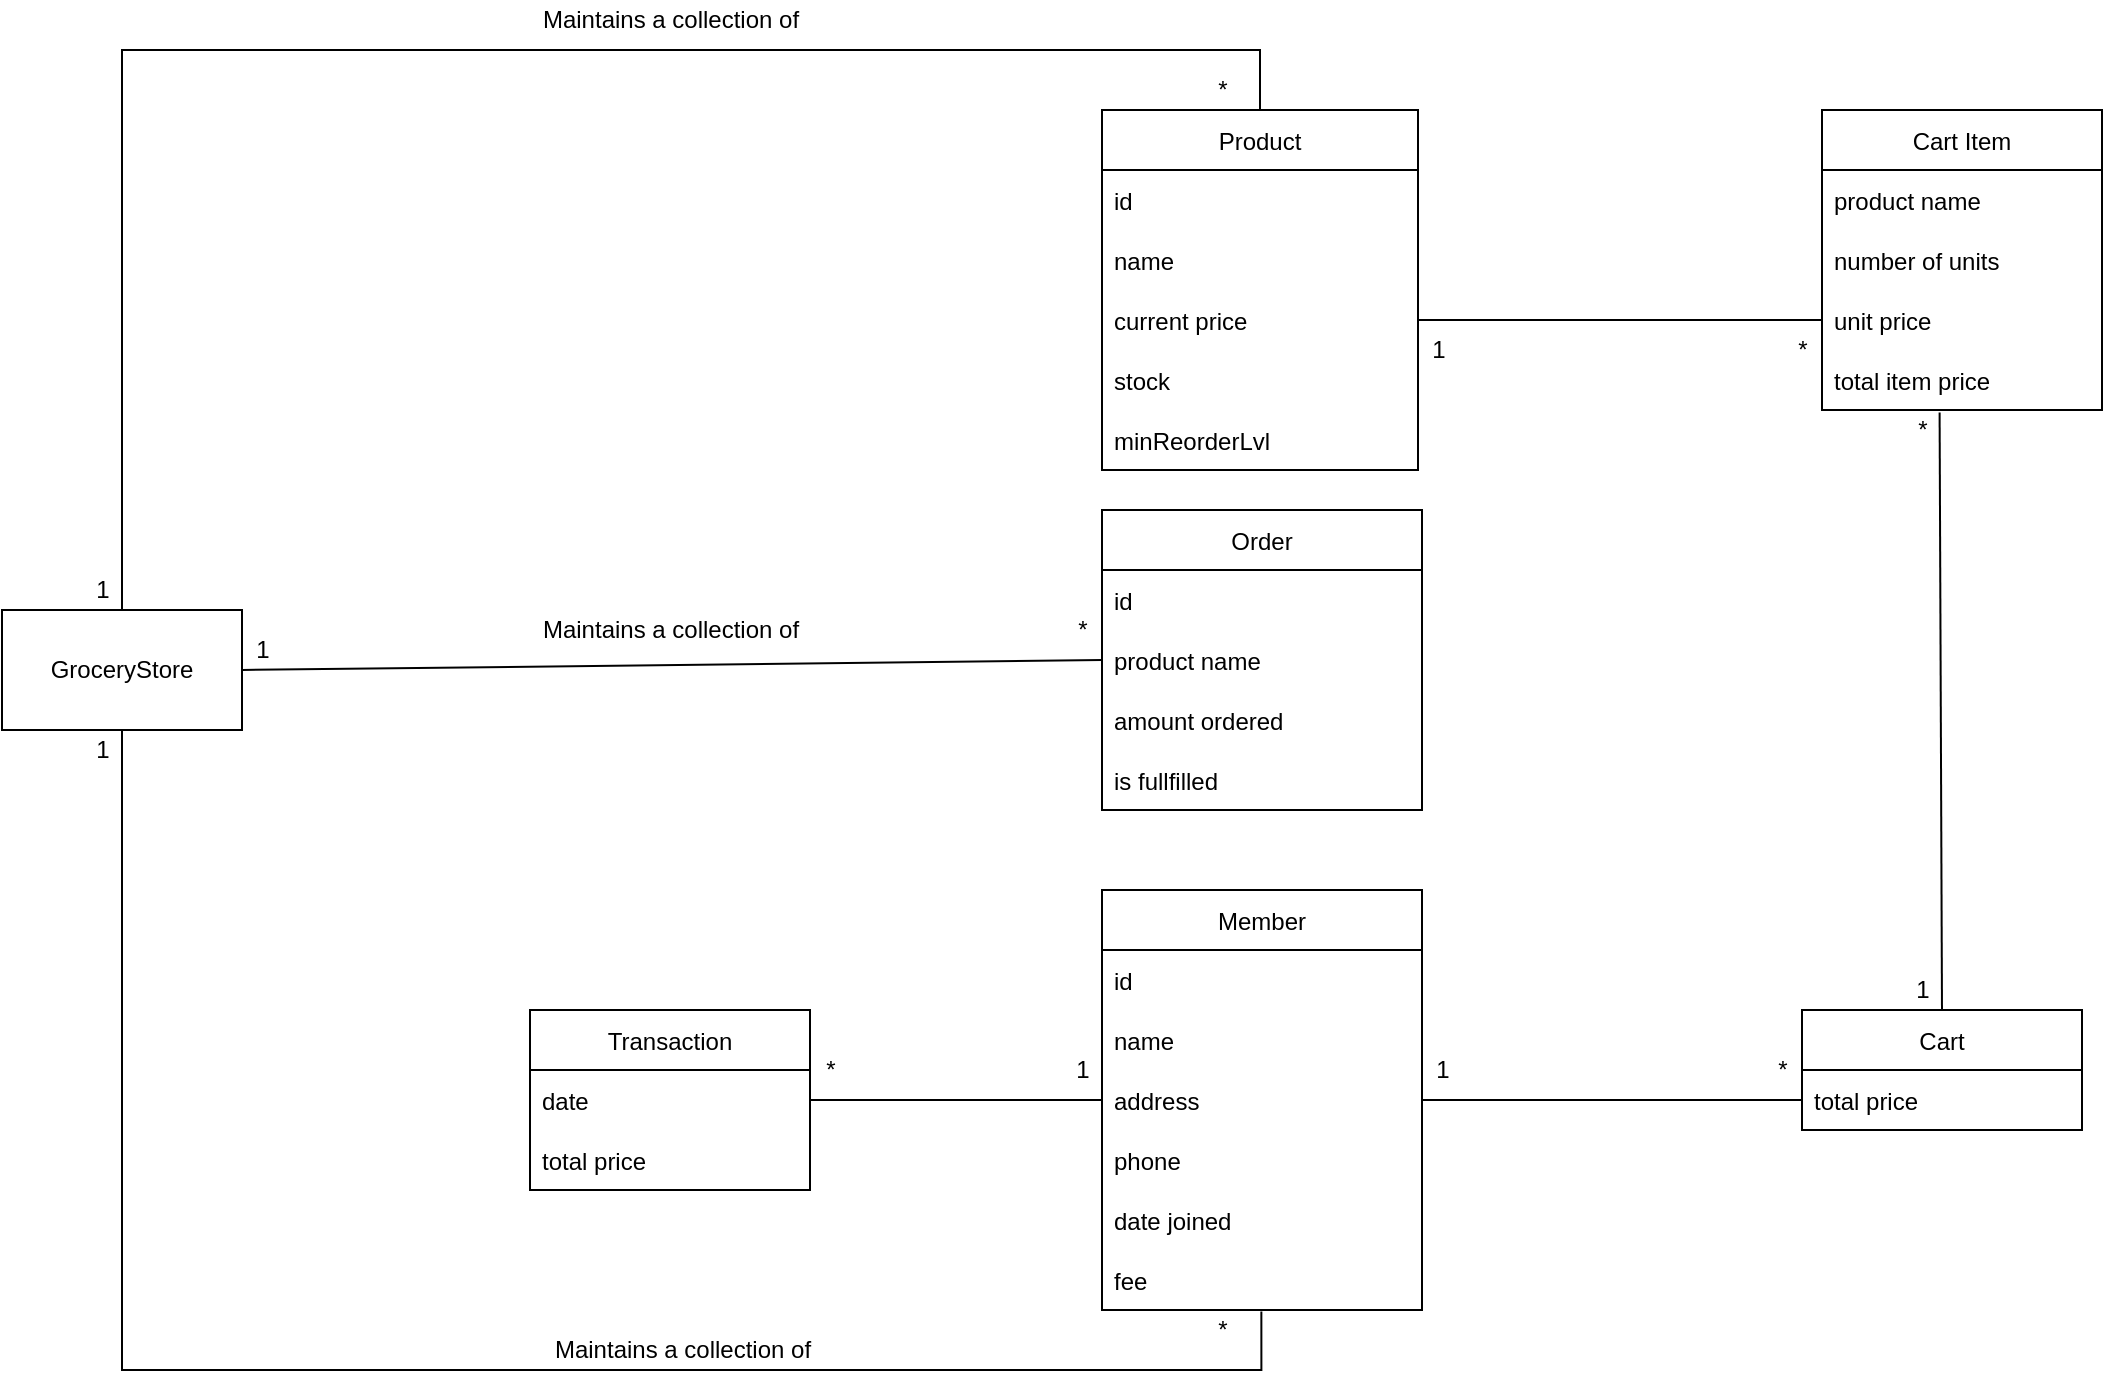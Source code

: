 <mxfile version="15.5.9" type="onedrive"><diagram id="C5RBs43oDa-KdzZeNtuy" name="Page-1"><mxGraphModel dx="1278" dy="1682" grid="1" gridSize="10" guides="1" tooltips="1" connect="1" arrows="1" fold="1" page="1" pageScale="1" pageWidth="827" pageHeight="1169" math="0" shadow="0"><root><mxCell id="WIyWlLk6GJQsqaUBKTNV-0"/><mxCell id="WIyWlLk6GJQsqaUBKTNV-1" parent="WIyWlLk6GJQsqaUBKTNV-0"/><mxCell id="KZ9ZlI8O9Ft7FvwHe1p5-2" value="" style="endArrow=none;html=1;rounded=0;edgeStyle=orthogonalEdgeStyle;entryX=0.498;entryY=1.027;entryDx=0;entryDy=0;entryPerimeter=0;" parent="WIyWlLk6GJQsqaUBKTNV-1" source="KZ9ZlI8O9Ft7FvwHe1p5-27" target="KZ9ZlI8O9Ft7FvwHe1p5-20" edge="1"><mxGeometry width="50" height="50" relative="1" as="geometry"><mxPoint x="130" y="290" as="sourcePoint"/><mxPoint x="720" y="540" as="targetPoint"/><Array as="points"><mxPoint x="130" y="620"/><mxPoint x="700" y="620"/></Array></mxGeometry></mxCell><mxCell id="KZ9ZlI8O9Ft7FvwHe1p5-10" value="Member" style="swimlane;fontStyle=0;childLayout=stackLayout;horizontal=1;startSize=30;horizontalStack=0;resizeParent=1;resizeParentMax=0;resizeLast=0;collapsible=1;marginBottom=0;" parent="WIyWlLk6GJQsqaUBKTNV-1" vertex="1"><mxGeometry x="620" y="380" width="160" height="210" as="geometry"/></mxCell><mxCell id="KZ9ZlI8O9Ft7FvwHe1p5-11" value="id" style="text;strokeColor=none;fillColor=none;align=left;verticalAlign=middle;spacingLeft=4;spacingRight=4;overflow=hidden;points=[[0,0.5],[1,0.5]];portConstraint=eastwest;rotatable=0;" parent="KZ9ZlI8O9Ft7FvwHe1p5-10" vertex="1"><mxGeometry y="30" width="160" height="30" as="geometry"/></mxCell><mxCell id="KZ9ZlI8O9Ft7FvwHe1p5-12" value="name" style="text;strokeColor=none;fillColor=none;align=left;verticalAlign=middle;spacingLeft=4;spacingRight=4;overflow=hidden;points=[[0,0.5],[1,0.5]];portConstraint=eastwest;rotatable=0;" parent="KZ9ZlI8O9Ft7FvwHe1p5-10" vertex="1"><mxGeometry y="60" width="160" height="30" as="geometry"/></mxCell><mxCell id="KZ9ZlI8O9Ft7FvwHe1p5-22" value="address" style="text;strokeColor=none;fillColor=none;align=left;verticalAlign=middle;spacingLeft=4;spacingRight=4;overflow=hidden;points=[[0,0.5],[1,0.5]];portConstraint=eastwest;rotatable=0;" parent="KZ9ZlI8O9Ft7FvwHe1p5-10" vertex="1"><mxGeometry y="90" width="160" height="30" as="geometry"/></mxCell><mxCell id="KZ9ZlI8O9Ft7FvwHe1p5-21" value="phone" style="text;strokeColor=none;fillColor=none;align=left;verticalAlign=middle;spacingLeft=4;spacingRight=4;overflow=hidden;points=[[0,0.5],[1,0.5]];portConstraint=eastwest;rotatable=0;" parent="KZ9ZlI8O9Ft7FvwHe1p5-10" vertex="1"><mxGeometry y="120" width="160" height="30" as="geometry"/></mxCell><mxCell id="KYngflPWPHmZxrWhqt2v-1" value="date joined" style="text;strokeColor=none;fillColor=none;align=left;verticalAlign=middle;spacingLeft=4;spacingRight=4;overflow=hidden;points=[[0,0.5],[1,0.5]];portConstraint=eastwest;rotatable=0;" parent="KZ9ZlI8O9Ft7FvwHe1p5-10" vertex="1"><mxGeometry y="150" width="160" height="30" as="geometry"/></mxCell><mxCell id="KZ9ZlI8O9Ft7FvwHe1p5-20" value="fee" style="text;strokeColor=none;fillColor=none;align=left;verticalAlign=middle;spacingLeft=4;spacingRight=4;overflow=hidden;points=[[0,0.5],[1,0.5]];portConstraint=eastwest;rotatable=0;" parent="KZ9ZlI8O9Ft7FvwHe1p5-10" vertex="1"><mxGeometry y="180" width="160" height="30" as="geometry"/></mxCell><mxCell id="KZ9ZlI8O9Ft7FvwHe1p5-14" value="Product" style="swimlane;fontStyle=0;childLayout=stackLayout;horizontal=1;startSize=30;horizontalStack=0;resizeParent=1;resizeParentMax=0;resizeLast=0;collapsible=1;marginBottom=0;" parent="WIyWlLk6GJQsqaUBKTNV-1" vertex="1"><mxGeometry x="620" y="-10" width="158" height="180" as="geometry"><mxRectangle x="510" y="380" width="70" height="30" as="alternateBounds"/></mxGeometry></mxCell><mxCell id="KZ9ZlI8O9Ft7FvwHe1p5-15" value="id" style="text;strokeColor=none;fillColor=none;align=left;verticalAlign=middle;spacingLeft=4;spacingRight=4;overflow=hidden;points=[[0,0.5],[1,0.5]];portConstraint=eastwest;rotatable=0;" parent="KZ9ZlI8O9Ft7FvwHe1p5-14" vertex="1"><mxGeometry y="30" width="158" height="30" as="geometry"/></mxCell><mxCell id="KZ9ZlI8O9Ft7FvwHe1p5-16" value="name" style="text;strokeColor=none;fillColor=none;align=left;verticalAlign=middle;spacingLeft=4;spacingRight=4;overflow=hidden;points=[[0,0.5],[1,0.5]];portConstraint=eastwest;rotatable=0;" parent="KZ9ZlI8O9Ft7FvwHe1p5-14" vertex="1"><mxGeometry y="60" width="158" height="30" as="geometry"/></mxCell><mxCell id="KZ9ZlI8O9Ft7FvwHe1p5-17" value="current price" style="text;strokeColor=none;fillColor=none;align=left;verticalAlign=middle;spacingLeft=4;spacingRight=4;overflow=hidden;points=[[0,0.5],[1,0.5]];portConstraint=eastwest;rotatable=0;" parent="KZ9ZlI8O9Ft7FvwHe1p5-14" vertex="1"><mxGeometry y="90" width="158" height="30" as="geometry"/></mxCell><mxCell id="IwKiakTcRHvnjxv-xmeN-0" value="stock" style="text;strokeColor=none;fillColor=none;align=left;verticalAlign=middle;spacingLeft=4;spacingRight=4;overflow=hidden;points=[[0,0.5],[1,0.5]];portConstraint=eastwest;rotatable=0;" parent="KZ9ZlI8O9Ft7FvwHe1p5-14" vertex="1"><mxGeometry y="120" width="158" height="30" as="geometry"/></mxCell><mxCell id="KZ9ZlI8O9Ft7FvwHe1p5-24" value="minReorderLvl" style="text;strokeColor=none;fillColor=none;align=left;verticalAlign=middle;spacingLeft=4;spacingRight=4;overflow=hidden;points=[[0,0.5],[1,0.5]];portConstraint=eastwest;rotatable=0;" parent="KZ9ZlI8O9Ft7FvwHe1p5-14" vertex="1"><mxGeometry y="150" width="158" height="30" as="geometry"/></mxCell><mxCell id="KZ9ZlI8O9Ft7FvwHe1p5-27" value="GroceryStore" style="rounded=0;whiteSpace=wrap;html=1;" parent="WIyWlLk6GJQsqaUBKTNV-1" vertex="1"><mxGeometry x="70" y="240" width="120" height="60" as="geometry"/></mxCell><mxCell id="KZ9ZlI8O9Ft7FvwHe1p5-28" value="" style="endArrow=none;html=1;rounded=0;edgeStyle=orthogonalEdgeStyle;exitX=0.5;exitY=0;exitDx=0;exitDy=0;entryX=0.5;entryY=0;entryDx=0;entryDy=0;" parent="WIyWlLk6GJQsqaUBKTNV-1" source="KZ9ZlI8O9Ft7FvwHe1p5-27" target="KZ9ZlI8O9Ft7FvwHe1p5-14" edge="1"><mxGeometry width="50" height="50" relative="1" as="geometry"><mxPoint x="130" y="230" as="sourcePoint"/><mxPoint x="480" y="80" as="targetPoint"/><Array as="points"><mxPoint x="130" y="-40"/><mxPoint x="699" y="-40"/></Array></mxGeometry></mxCell><mxCell id="KZ9ZlI8O9Ft7FvwHe1p5-30" value="Cart" style="swimlane;fontStyle=0;childLayout=stackLayout;horizontal=1;startSize=30;horizontalStack=0;resizeParent=1;resizeParentMax=0;resizeLast=0;collapsible=1;marginBottom=0;" parent="WIyWlLk6GJQsqaUBKTNV-1" vertex="1"><mxGeometry x="970" y="440" width="140" height="60" as="geometry"/></mxCell><mxCell id="KZ9ZlI8O9Ft7FvwHe1p5-31" value="total price" style="text;strokeColor=none;fillColor=none;align=left;verticalAlign=middle;spacingLeft=4;spacingRight=4;overflow=hidden;points=[[0,0.5],[1,0.5]];portConstraint=eastwest;rotatable=0;" parent="KZ9ZlI8O9Ft7FvwHe1p5-30" vertex="1"><mxGeometry y="30" width="140" height="30" as="geometry"/></mxCell><mxCell id="KZ9ZlI8O9Ft7FvwHe1p5-49" value="Maintains a collection of" style="text;html=1;align=center;verticalAlign=middle;resizable=0;points=[];autosize=1;strokeColor=none;fillColor=none;" parent="WIyWlLk6GJQsqaUBKTNV-1" vertex="1"><mxGeometry x="340" y="600" width="140" height="20" as="geometry"/></mxCell><mxCell id="KZ9ZlI8O9Ft7FvwHe1p5-54" value="Maintains a collection of" style="text;html=1;align=center;verticalAlign=middle;resizable=0;points=[];autosize=1;strokeColor=none;fillColor=none;" parent="WIyWlLk6GJQsqaUBKTNV-1" vertex="1"><mxGeometry x="334" y="-65" width="140" height="20" as="geometry"/></mxCell><mxCell id="KZ9ZlI8O9Ft7FvwHe1p5-57" value="1" style="text;html=1;align=center;verticalAlign=middle;resizable=0;points=[];autosize=1;strokeColor=none;fillColor=none;" parent="WIyWlLk6GJQsqaUBKTNV-1" vertex="1"><mxGeometry x="110" y="220" width="20" height="20" as="geometry"/></mxCell><mxCell id="KZ9ZlI8O9Ft7FvwHe1p5-58" value="1" style="text;html=1;align=center;verticalAlign=middle;resizable=0;points=[];autosize=1;strokeColor=none;fillColor=none;" parent="WIyWlLk6GJQsqaUBKTNV-1" vertex="1"><mxGeometry x="110" y="300" width="20" height="20" as="geometry"/></mxCell><mxCell id="KZ9ZlI8O9Ft7FvwHe1p5-59" value="*" style="text;html=1;align=center;verticalAlign=middle;resizable=0;points=[];autosize=1;strokeColor=none;fillColor=none;" parent="WIyWlLk6GJQsqaUBKTNV-1" vertex="1"><mxGeometry x="474" y="460" width="20" height="20" as="geometry"/></mxCell><mxCell id="KZ9ZlI8O9Ft7FvwHe1p5-60" value="*" style="text;html=1;align=center;verticalAlign=middle;resizable=0;points=[];autosize=1;strokeColor=none;fillColor=none;" parent="WIyWlLk6GJQsqaUBKTNV-1" vertex="1"><mxGeometry x="600" y="240" width="20" height="20" as="geometry"/></mxCell><mxCell id="KZ9ZlI8O9Ft7FvwHe1p5-61" value="1" style="text;html=1;align=center;verticalAlign=middle;resizable=0;points=[];autosize=1;strokeColor=none;fillColor=none;" parent="WIyWlLk6GJQsqaUBKTNV-1" vertex="1"><mxGeometry x="190" y="250" width="20" height="20" as="geometry"/></mxCell><mxCell id="KZ9ZlI8O9Ft7FvwHe1p5-64" value="*" style="text;html=1;align=center;verticalAlign=middle;resizable=0;points=[];autosize=1;strokeColor=none;fillColor=none;" parent="WIyWlLk6GJQsqaUBKTNV-1" vertex="1"><mxGeometry x="670" y="-30" width="20" height="20" as="geometry"/></mxCell><mxCell id="KZ9ZlI8O9Ft7FvwHe1p5-67" value="Transaction" style="swimlane;fontStyle=0;childLayout=stackLayout;horizontal=1;startSize=30;horizontalStack=0;resizeParent=1;resizeParentMax=0;resizeLast=0;collapsible=1;marginBottom=0;" parent="WIyWlLk6GJQsqaUBKTNV-1" vertex="1"><mxGeometry x="334" y="440" width="140" height="90" as="geometry"/></mxCell><mxCell id="KZ9ZlI8O9Ft7FvwHe1p5-69" value="date" style="text;strokeColor=none;fillColor=none;align=left;verticalAlign=middle;spacingLeft=4;spacingRight=4;overflow=hidden;points=[[0,0.5],[1,0.5]];portConstraint=eastwest;rotatable=0;" parent="KZ9ZlI8O9Ft7FvwHe1p5-67" vertex="1"><mxGeometry y="30" width="140" height="30" as="geometry"/></mxCell><mxCell id="KZ9ZlI8O9Ft7FvwHe1p5-70" value="total price" style="text;strokeColor=none;fillColor=none;align=left;verticalAlign=middle;spacingLeft=4;spacingRight=4;overflow=hidden;points=[[0,0.5],[1,0.5]];portConstraint=eastwest;rotatable=0;" parent="KZ9ZlI8O9Ft7FvwHe1p5-67" vertex="1"><mxGeometry y="60" width="140" height="30" as="geometry"/></mxCell><mxCell id="KZ9ZlI8O9Ft7FvwHe1p5-79" value="" style="endArrow=none;html=1;rounded=0;elbow=vertical;entryX=0;entryY=0.5;entryDx=0;entryDy=0;exitX=1;exitY=0.5;exitDx=0;exitDy=0;" parent="WIyWlLk6GJQsqaUBKTNV-1" source="KZ9ZlI8O9Ft7FvwHe1p5-69" target="KZ9ZlI8O9Ft7FvwHe1p5-22" edge="1"><mxGeometry width="50" height="50" relative="1" as="geometry"><mxPoint x="500" y="420" as="sourcePoint"/><mxPoint x="550" y="370" as="targetPoint"/></mxGeometry></mxCell><mxCell id="KZ9ZlI8O9Ft7FvwHe1p5-84" value="*" style="text;html=1;align=center;verticalAlign=middle;resizable=0;points=[];autosize=1;strokeColor=none;fillColor=none;" parent="WIyWlLk6GJQsqaUBKTNV-1" vertex="1"><mxGeometry x="670" y="590" width="20" height="20" as="geometry"/></mxCell><mxCell id="KZ9ZlI8O9Ft7FvwHe1p5-85" value="1" style="text;html=1;align=center;verticalAlign=middle;resizable=0;points=[];autosize=1;strokeColor=none;fillColor=none;" parent="WIyWlLk6GJQsqaUBKTNV-1" vertex="1"><mxGeometry x="600" y="460" width="20" height="20" as="geometry"/></mxCell><mxCell id="KZ9ZlI8O9Ft7FvwHe1p5-89" value="Order" style="swimlane;fontStyle=0;childLayout=stackLayout;horizontal=1;startSize=30;horizontalStack=0;resizeParent=1;resizeParentMax=0;resizeLast=0;collapsible=1;marginBottom=0;" parent="WIyWlLk6GJQsqaUBKTNV-1" vertex="1"><mxGeometry x="620" y="190" width="160" height="150" as="geometry"/></mxCell><mxCell id="KZ9ZlI8O9Ft7FvwHe1p5-90" value="id" style="text;strokeColor=none;fillColor=none;align=left;verticalAlign=middle;spacingLeft=4;spacingRight=4;overflow=hidden;points=[[0,0.5],[1,0.5]];portConstraint=eastwest;rotatable=0;" parent="KZ9ZlI8O9Ft7FvwHe1p5-89" vertex="1"><mxGeometry y="30" width="160" height="30" as="geometry"/></mxCell><mxCell id="KZ9ZlI8O9Ft7FvwHe1p5-93" value="product name" style="text;strokeColor=none;fillColor=none;align=left;verticalAlign=middle;spacingLeft=4;spacingRight=4;overflow=hidden;points=[[0,0.5],[1,0.5]];portConstraint=eastwest;rotatable=0;" parent="KZ9ZlI8O9Ft7FvwHe1p5-89" vertex="1"><mxGeometry y="60" width="160" height="30" as="geometry"/></mxCell><mxCell id="KZ9ZlI8O9Ft7FvwHe1p5-91" value="amount ordered" style="text;strokeColor=none;fillColor=none;align=left;verticalAlign=middle;spacingLeft=4;spacingRight=4;overflow=hidden;points=[[0,0.5],[1,0.5]];portConstraint=eastwest;rotatable=0;" parent="KZ9ZlI8O9Ft7FvwHe1p5-89" vertex="1"><mxGeometry y="90" width="160" height="30" as="geometry"/></mxCell><mxCell id="KZ9ZlI8O9Ft7FvwHe1p5-92" value="is fullfilled" style="text;strokeColor=none;fillColor=none;align=left;verticalAlign=middle;spacingLeft=4;spacingRight=4;overflow=hidden;points=[[0,0.5],[1,0.5]];portConstraint=eastwest;rotatable=0;" parent="KZ9ZlI8O9Ft7FvwHe1p5-89" vertex="1"><mxGeometry y="120" width="160" height="30" as="geometry"/></mxCell><mxCell id="KZ9ZlI8O9Ft7FvwHe1p5-94" value="" style="endArrow=none;html=1;rounded=0;elbow=vertical;entryX=0;entryY=0.5;entryDx=0;entryDy=0;exitX=1;exitY=0.5;exitDx=0;exitDy=0;" parent="WIyWlLk6GJQsqaUBKTNV-1" source="KZ9ZlI8O9Ft7FvwHe1p5-10" target="KZ9ZlI8O9Ft7FvwHe1p5-31" edge="1"><mxGeometry width="50" height="50" relative="1" as="geometry"><mxPoint x="720" y="295" as="sourcePoint"/><mxPoint x="800" y="265" as="targetPoint"/></mxGeometry></mxCell><mxCell id="KZ9ZlI8O9Ft7FvwHe1p5-104" value="*" style="text;html=1;align=center;verticalAlign=middle;resizable=0;points=[];autosize=1;strokeColor=none;fillColor=none;" parent="WIyWlLk6GJQsqaUBKTNV-1" vertex="1"><mxGeometry x="950" y="460" width="20" height="20" as="geometry"/></mxCell><mxCell id="KYngflPWPHmZxrWhqt2v-2" value="Cart Item" style="swimlane;fontStyle=0;childLayout=stackLayout;horizontal=1;startSize=30;horizontalStack=0;resizeParent=1;resizeParentMax=0;resizeLast=0;collapsible=1;marginBottom=0;" parent="WIyWlLk6GJQsqaUBKTNV-1" vertex="1"><mxGeometry x="980" y="-10" width="140" height="150" as="geometry"/></mxCell><mxCell id="KYngflPWPHmZxrWhqt2v-3" value="product name" style="text;strokeColor=none;fillColor=none;align=left;verticalAlign=middle;spacingLeft=4;spacingRight=4;overflow=hidden;points=[[0,0.5],[1,0.5]];portConstraint=eastwest;rotatable=0;" parent="KYngflPWPHmZxrWhqt2v-2" vertex="1"><mxGeometry y="30" width="140" height="30" as="geometry"/></mxCell><mxCell id="KYngflPWPHmZxrWhqt2v-8" value="number of units" style="text;strokeColor=none;fillColor=none;align=left;verticalAlign=middle;spacingLeft=4;spacingRight=4;overflow=hidden;points=[[0,0.5],[1,0.5]];portConstraint=eastwest;rotatable=0;" parent="KYngflPWPHmZxrWhqt2v-2" vertex="1"><mxGeometry y="60" width="140" height="30" as="geometry"/></mxCell><mxCell id="KYngflPWPHmZxrWhqt2v-4" value="unit price" style="text;strokeColor=none;fillColor=none;align=left;verticalAlign=middle;spacingLeft=4;spacingRight=4;overflow=hidden;points=[[0,0.5],[1,0.5]];portConstraint=eastwest;rotatable=0;" parent="KYngflPWPHmZxrWhqt2v-2" vertex="1"><mxGeometry y="90" width="140" height="30" as="geometry"/></mxCell><mxCell id="KYngflPWPHmZxrWhqt2v-5" value="total item price" style="text;strokeColor=none;fillColor=none;align=left;verticalAlign=middle;spacingLeft=4;spacingRight=4;overflow=hidden;points=[[0,0.5],[1,0.5]];portConstraint=eastwest;rotatable=0;" parent="KYngflPWPHmZxrWhqt2v-2" vertex="1"><mxGeometry y="120" width="140" height="30" as="geometry"/></mxCell><mxCell id="KYngflPWPHmZxrWhqt2v-9" value="" style="endArrow=none;html=1;rounded=0;elbow=vertical;entryX=0;entryY=0.5;entryDx=0;entryDy=0;exitX=1;exitY=0.5;exitDx=0;exitDy=0;" parent="WIyWlLk6GJQsqaUBKTNV-1" source="KZ9ZlI8O9Ft7FvwHe1p5-17" target="KYngflPWPHmZxrWhqt2v-4" edge="1"><mxGeometry width="50" height="50" relative="1" as="geometry"><mxPoint x="820" y="160" as="sourcePoint"/><mxPoint x="940" y="140" as="targetPoint"/><Array as="points"/></mxGeometry></mxCell><mxCell id="KYngflPWPHmZxrWhqt2v-11" value="1" style="text;html=1;align=center;verticalAlign=middle;resizable=0;points=[];autosize=1;strokeColor=none;fillColor=none;" parent="WIyWlLk6GJQsqaUBKTNV-1" vertex="1"><mxGeometry x="778" y="100" width="20" height="20" as="geometry"/></mxCell><mxCell id="KYngflPWPHmZxrWhqt2v-12" value="" style="endArrow=none;html=1;rounded=0;exitX=0.5;exitY=0;exitDx=0;exitDy=0;entryX=0.42;entryY=1.04;entryDx=0;entryDy=0;entryPerimeter=0;" parent="WIyWlLk6GJQsqaUBKTNV-1" source="KZ9ZlI8O9Ft7FvwHe1p5-30" target="KYngflPWPHmZxrWhqt2v-5" edge="1"><mxGeometry width="50" height="50" relative="1" as="geometry"><mxPoint x="1000" y="310" as="sourcePoint"/><mxPoint x="1040" y="190" as="targetPoint"/></mxGeometry></mxCell><mxCell id="KYngflPWPHmZxrWhqt2v-13" value="1" style="text;html=1;align=center;verticalAlign=middle;resizable=0;points=[];autosize=1;strokeColor=none;fillColor=none;" parent="WIyWlLk6GJQsqaUBKTNV-1" vertex="1"><mxGeometry x="780" y="460" width="20" height="20" as="geometry"/></mxCell><mxCell id="KYngflPWPHmZxrWhqt2v-14" value="1" style="text;html=1;align=center;verticalAlign=middle;resizable=0;points=[];autosize=1;strokeColor=none;fillColor=none;" parent="WIyWlLk6GJQsqaUBKTNV-1" vertex="1"><mxGeometry x="1020" y="420" width="20" height="20" as="geometry"/></mxCell><mxCell id="KYngflPWPHmZxrWhqt2v-15" value="*" style="text;html=1;align=center;verticalAlign=middle;resizable=0;points=[];autosize=1;strokeColor=none;fillColor=none;" parent="WIyWlLk6GJQsqaUBKTNV-1" vertex="1"><mxGeometry x="1020" y="140" width="20" height="20" as="geometry"/></mxCell><mxCell id="KYngflPWPHmZxrWhqt2v-16" value="*" style="text;html=1;align=center;verticalAlign=middle;resizable=0;points=[];autosize=1;strokeColor=none;fillColor=none;" parent="WIyWlLk6GJQsqaUBKTNV-1" vertex="1"><mxGeometry x="960" y="100" width="20" height="20" as="geometry"/></mxCell><mxCell id="KYngflPWPHmZxrWhqt2v-18" value="" style="endArrow=none;html=1;rounded=0;elbow=vertical;entryX=1;entryY=0.5;entryDx=0;entryDy=0;exitX=0;exitY=0.5;exitDx=0;exitDy=0;" parent="WIyWlLk6GJQsqaUBKTNV-1" source="KZ9ZlI8O9Ft7FvwHe1p5-93" target="KZ9ZlI8O9Ft7FvwHe1p5-27" edge="1"><mxGeometry width="50" height="50" relative="1" as="geometry"><mxPoint x="290" y="280" as="sourcePoint"/><mxPoint x="-100" y="110" as="targetPoint"/></mxGeometry></mxCell><mxCell id="KYngflPWPHmZxrWhqt2v-19" value="Maintains a collection of" style="text;html=1;align=center;verticalAlign=middle;resizable=0;points=[];autosize=1;strokeColor=none;fillColor=none;" parent="WIyWlLk6GJQsqaUBKTNV-1" vertex="1"><mxGeometry x="334" y="240" width="140" height="20" as="geometry"/></mxCell></root></mxGraphModel></diagram></mxfile>
